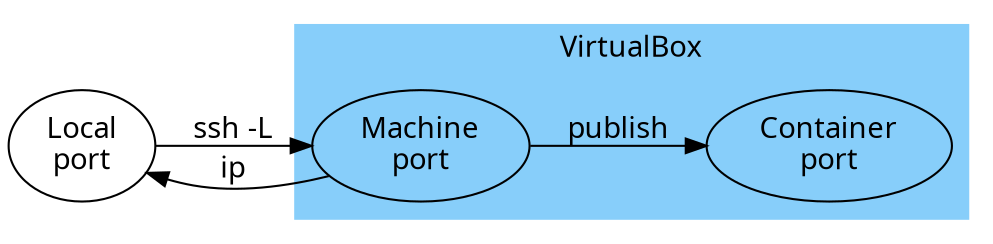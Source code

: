 digraph G {
  rankdir=LR;
  graph [fontname = "Source Sans Pro"];
  node [fontname = "Source Sans Pro"];
  edge [fontname = "Source Sans Pro"];

  local [ label="Local\nport" ];
  machine [ label="Machine\nport" ];
  container [ label="Container\nport" ];
  subgraph cluster_VM {
    rankdir=LR;
    style=filled;
    color=lightskyblue;
    machine container;
    label = "VirtualBox";
  }
  local -> machine [ label="ssh -L" ];
  machine -> local [ label="ip" ];
  machine -> container [ label="publish" ];
}
